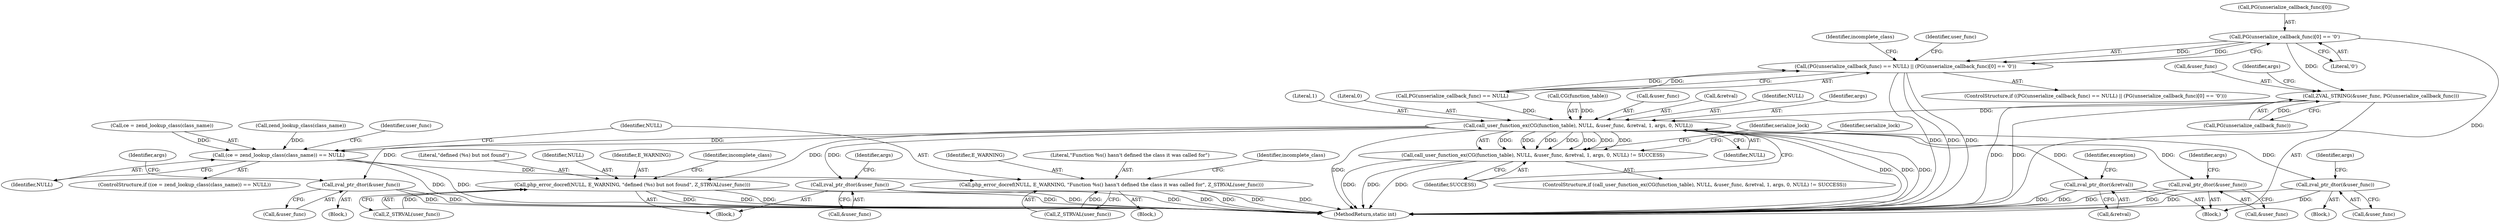 digraph "0_php-src_20ce2fe8e3c211a42fee05a461a5881be9a8790e?w=1@array" {
"1000629" [label="(Call,PG(unserialize_callback_func)[0] == '\0')"];
"1000624" [label="(Call,(PG(unserialize_callback_func) == NULL) || (PG(unserialize_callback_func)[0] == '\0'))"];
"1000643" [label="(Call,ZVAL_STRING(&user_func, PG(unserialize_callback_func)))"];
"1000659" [label="(Call,call_user_function_ex(CG(function_table), NULL, &user_func, &retval, 1, args, 0, NULL))"];
"1000658" [label="(Call,call_user_function_ex(CG(function_table), NULL, &user_func, &retval, 1, args, 0, NULL) != SUCCESS)"];
"1000682" [label="(Call,zval_ptr_dtor(&user_func))"];
"1000692" [label="(Call,php_error_docref(NULL, E_WARNING, \"defined (%s) but not found\", Z_STRVAL(user_func)))"];
"1000704" [label="(Call,zval_ptr_dtor(&user_func))"];
"1000716" [label="(Call,zval_ptr_dtor(&retval))"];
"1000725" [label="(Call,zval_ptr_dtor(&user_func))"];
"1000736" [label="(Call,(ce = zend_lookup_class(class_name)) == NULL)"];
"1000743" [label="(Call,php_error_docref(NULL, E_WARNING, \"Function %s() hasn't defined the class it was called for\", Z_STRVAL(user_func)))"];
"1000755" [label="(Call,zval_ptr_dtor(&user_func))"];
"1000624" [label="(Call,(PG(unserialize_callback_func) == NULL) || (PG(unserialize_callback_func)[0] == '\0'))"];
"1000668" [label="(Identifier,args)"];
"1000694" [label="(Identifier,E_WARNING)"];
"1000710" [label="(Identifier,args)"];
"1000699" [label="(Identifier,incomplete_class)"];
"1000637" [label="(Identifier,incomplete_class)"];
"1000667" [label="(Literal,1)"];
"1000669" [label="(Literal,0)"];
"1000705" [label="(Call,&user_func)"];
"1000688" [label="(Identifier,args)"];
"1000704" [label="(Call,zval_ptr_dtor(&user_func))"];
"1000634" [label="(Literal,'\0')"];
"1000736" [label="(Call,(ce = zend_lookup_class(class_name)) == NULL)"];
"1000737" [label="(Call,ce = zend_lookup_class(class_name))"];
"1000692" [label="(Call,php_error_docref(NULL, E_WARNING, \"defined (%s) but not found\", Z_STRVAL(user_func)))"];
"1000750" [label="(Identifier,incomplete_class)"];
"1000744" [label="(Identifier,NULL)"];
"1000660" [label="(Call,CG(function_table))"];
"1000672" [label="(Block,)"];
"1000726" [label="(Call,&user_func)"];
"1000756" [label="(Call,&user_func)"];
"1002432" [label="(MethodReturn,static int)"];
"1000630" [label="(Call,PG(unserialize_callback_func)[0])"];
"1000675" [label="(Identifier,serialize_lock)"];
"1000671" [label="(Identifier,SUCCESS)"];
"1000741" [label="(Identifier,NULL)"];
"1000658" [label="(Call,call_user_function_ex(CG(function_table), NULL, &user_func, &retval, 1, args, 0, NULL) != SUCCESS)"];
"1000657" [label="(ControlStructure,if (call_user_function_ex(CG(function_table), NULL, &user_func, &retval, 1, args, 0, NULL) != SUCCESS))"];
"1000645" [label="(Identifier,user_func)"];
"1000670" [label="(Identifier,NULL)"];
"1000755" [label="(Call,zval_ptr_dtor(&user_func))"];
"1000715" [label="(Identifier,serialize_lock)"];
"1000745" [label="(Identifier,E_WARNING)"];
"1000651" [label="(Identifier,args)"];
"1000646" [label="(Call,PG(unserialize_callback_func))"];
"1000683" [label="(Call,&user_func)"];
"1000629" [label="(Call,PG(unserialize_callback_func)[0] == '\0')"];
"1000731" [label="(Identifier,args)"];
"1000663" [label="(Call,&user_func)"];
"1000665" [label="(Call,&retval)"];
"1000717" [label="(Call,&retval)"];
"1000747" [label="(Call,Z_STRVAL(user_func))"];
"1000716" [label="(Call,zval_ptr_dtor(&retval))"];
"1000721" [label="(Identifier,exception)"];
"1000746" [label="(Literal,\"Function %s() hasn't defined the class it was called for\")"];
"1000643" [label="(Call,ZVAL_STRING(&user_func, PG(unserialize_callback_func)))"];
"1000644" [label="(Call,&user_func)"];
"1000659" [label="(Call,call_user_function_ex(CG(function_table), NULL, &user_func, &retval, 1, args, 0, NULL))"];
"1000743" [label="(Call,php_error_docref(NULL, E_WARNING, \"Function %s() hasn't defined the class it was called for\", Z_STRVAL(user_func)))"];
"1000662" [label="(Identifier,NULL)"];
"1000739" [label="(Call,zend_lookup_class(class_name))"];
"1000725" [label="(Call,zval_ptr_dtor(&user_func))"];
"1000757" [label="(Identifier,user_func)"];
"1000576" [label="(Block,)"];
"1000623" [label="(ControlStructure,if ((PG(unserialize_callback_func) == NULL) || (PG(unserialize_callback_func)[0] == '\0')))"];
"1000679" [label="(Block,)"];
"1000695" [label="(Literal,\"defined (%s) but not found\")"];
"1000696" [label="(Call,Z_STRVAL(user_func))"];
"1000722" [label="(Block,)"];
"1000735" [label="(ControlStructure,if ((ce = zend_lookup_class(class_name)) == NULL))"];
"1000693" [label="(Identifier,NULL)"];
"1000761" [label="(Identifier,args)"];
"1000625" [label="(Call,PG(unserialize_callback_func) == NULL)"];
"1000682" [label="(Call,zval_ptr_dtor(&user_func))"];
"1000742" [label="(Block,)"];
"1000629" -> "1000624"  [label="AST: "];
"1000629" -> "1000634"  [label="CFG: "];
"1000630" -> "1000629"  [label="AST: "];
"1000634" -> "1000629"  [label="AST: "];
"1000624" -> "1000629"  [label="CFG: "];
"1000629" -> "1002432"  [label="DDG: "];
"1000629" -> "1000624"  [label="DDG: "];
"1000629" -> "1000624"  [label="DDG: "];
"1000629" -> "1000643"  [label="DDG: "];
"1000624" -> "1000623"  [label="AST: "];
"1000624" -> "1000625"  [label="CFG: "];
"1000625" -> "1000624"  [label="AST: "];
"1000637" -> "1000624"  [label="CFG: "];
"1000645" -> "1000624"  [label="CFG: "];
"1000624" -> "1002432"  [label="DDG: "];
"1000624" -> "1002432"  [label="DDG: "];
"1000624" -> "1002432"  [label="DDG: "];
"1000625" -> "1000624"  [label="DDG: "];
"1000625" -> "1000624"  [label="DDG: "];
"1000643" -> "1000576"  [label="AST: "];
"1000643" -> "1000646"  [label="CFG: "];
"1000644" -> "1000643"  [label="AST: "];
"1000646" -> "1000643"  [label="AST: "];
"1000651" -> "1000643"  [label="CFG: "];
"1000643" -> "1002432"  [label="DDG: "];
"1000643" -> "1002432"  [label="DDG: "];
"1000646" -> "1000643"  [label="DDG: "];
"1000643" -> "1000659"  [label="DDG: "];
"1000659" -> "1000658"  [label="AST: "];
"1000659" -> "1000670"  [label="CFG: "];
"1000660" -> "1000659"  [label="AST: "];
"1000662" -> "1000659"  [label="AST: "];
"1000663" -> "1000659"  [label="AST: "];
"1000665" -> "1000659"  [label="AST: "];
"1000667" -> "1000659"  [label="AST: "];
"1000668" -> "1000659"  [label="AST: "];
"1000669" -> "1000659"  [label="AST: "];
"1000670" -> "1000659"  [label="AST: "];
"1000671" -> "1000659"  [label="CFG: "];
"1000659" -> "1002432"  [label="DDG: "];
"1000659" -> "1002432"  [label="DDG: "];
"1000659" -> "1002432"  [label="DDG: "];
"1000659" -> "1002432"  [label="DDG: "];
"1000659" -> "1000658"  [label="DDG: "];
"1000659" -> "1000658"  [label="DDG: "];
"1000659" -> "1000658"  [label="DDG: "];
"1000659" -> "1000658"  [label="DDG: "];
"1000659" -> "1000658"  [label="DDG: "];
"1000659" -> "1000658"  [label="DDG: "];
"1000659" -> "1000658"  [label="DDG: "];
"1000660" -> "1000659"  [label="DDG: "];
"1000625" -> "1000659"  [label="DDG: "];
"1000659" -> "1000682"  [label="DDG: "];
"1000659" -> "1000692"  [label="DDG: "];
"1000659" -> "1000704"  [label="DDG: "];
"1000659" -> "1000716"  [label="DDG: "];
"1000659" -> "1000725"  [label="DDG: "];
"1000659" -> "1000736"  [label="DDG: "];
"1000659" -> "1000755"  [label="DDG: "];
"1000658" -> "1000657"  [label="AST: "];
"1000658" -> "1000671"  [label="CFG: "];
"1000671" -> "1000658"  [label="AST: "];
"1000675" -> "1000658"  [label="CFG: "];
"1000715" -> "1000658"  [label="CFG: "];
"1000658" -> "1002432"  [label="DDG: "];
"1000658" -> "1002432"  [label="DDG: "];
"1000658" -> "1002432"  [label="DDG: "];
"1000682" -> "1000679"  [label="AST: "];
"1000682" -> "1000683"  [label="CFG: "];
"1000683" -> "1000682"  [label="AST: "];
"1000688" -> "1000682"  [label="CFG: "];
"1000682" -> "1002432"  [label="DDG: "];
"1000682" -> "1002432"  [label="DDG: "];
"1000692" -> "1000672"  [label="AST: "];
"1000692" -> "1000696"  [label="CFG: "];
"1000693" -> "1000692"  [label="AST: "];
"1000694" -> "1000692"  [label="AST: "];
"1000695" -> "1000692"  [label="AST: "];
"1000696" -> "1000692"  [label="AST: "];
"1000699" -> "1000692"  [label="CFG: "];
"1000692" -> "1002432"  [label="DDG: "];
"1000692" -> "1002432"  [label="DDG: "];
"1000692" -> "1002432"  [label="DDG: "];
"1000692" -> "1002432"  [label="DDG: "];
"1000696" -> "1000692"  [label="DDG: "];
"1000704" -> "1000672"  [label="AST: "];
"1000704" -> "1000705"  [label="CFG: "];
"1000705" -> "1000704"  [label="AST: "];
"1000710" -> "1000704"  [label="CFG: "];
"1000704" -> "1002432"  [label="DDG: "];
"1000704" -> "1002432"  [label="DDG: "];
"1000716" -> "1000576"  [label="AST: "];
"1000716" -> "1000717"  [label="CFG: "];
"1000717" -> "1000716"  [label="AST: "];
"1000721" -> "1000716"  [label="CFG: "];
"1000716" -> "1002432"  [label="DDG: "];
"1000716" -> "1002432"  [label="DDG: "];
"1000725" -> "1000722"  [label="AST: "];
"1000725" -> "1000726"  [label="CFG: "];
"1000726" -> "1000725"  [label="AST: "];
"1000731" -> "1000725"  [label="CFG: "];
"1000725" -> "1002432"  [label="DDG: "];
"1000725" -> "1002432"  [label="DDG: "];
"1000736" -> "1000735"  [label="AST: "];
"1000736" -> "1000741"  [label="CFG: "];
"1000737" -> "1000736"  [label="AST: "];
"1000741" -> "1000736"  [label="AST: "];
"1000744" -> "1000736"  [label="CFG: "];
"1000757" -> "1000736"  [label="CFG: "];
"1000736" -> "1002432"  [label="DDG: "];
"1000736" -> "1002432"  [label="DDG: "];
"1000737" -> "1000736"  [label="DDG: "];
"1000739" -> "1000736"  [label="DDG: "];
"1000736" -> "1000743"  [label="DDG: "];
"1000743" -> "1000742"  [label="AST: "];
"1000743" -> "1000747"  [label="CFG: "];
"1000744" -> "1000743"  [label="AST: "];
"1000745" -> "1000743"  [label="AST: "];
"1000746" -> "1000743"  [label="AST: "];
"1000747" -> "1000743"  [label="AST: "];
"1000750" -> "1000743"  [label="CFG: "];
"1000743" -> "1002432"  [label="DDG: "];
"1000743" -> "1002432"  [label="DDG: "];
"1000743" -> "1002432"  [label="DDG: "];
"1000743" -> "1002432"  [label="DDG: "];
"1000747" -> "1000743"  [label="DDG: "];
"1000755" -> "1000576"  [label="AST: "];
"1000755" -> "1000756"  [label="CFG: "];
"1000756" -> "1000755"  [label="AST: "];
"1000761" -> "1000755"  [label="CFG: "];
"1000755" -> "1002432"  [label="DDG: "];
"1000755" -> "1002432"  [label="DDG: "];
}
